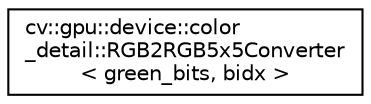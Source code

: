 digraph "Graphical Class Hierarchy"
{
 // LATEX_PDF_SIZE
  edge [fontname="Helvetica",fontsize="10",labelfontname="Helvetica",labelfontsize="10"];
  node [fontname="Helvetica",fontsize="10",shape=record];
  rankdir="LR";
  Node0 [label="cv::gpu::device::color\l_detail::RGB2RGB5x5Converter\l\< green_bits, bidx \>",height=0.2,width=0.4,color="black", fillcolor="white", style="filled",URL="$structcv_1_1gpu_1_1device_1_1color__detail_1_1_r_g_b2_r_g_b5x5_converter.html",tooltip=" "];
}
